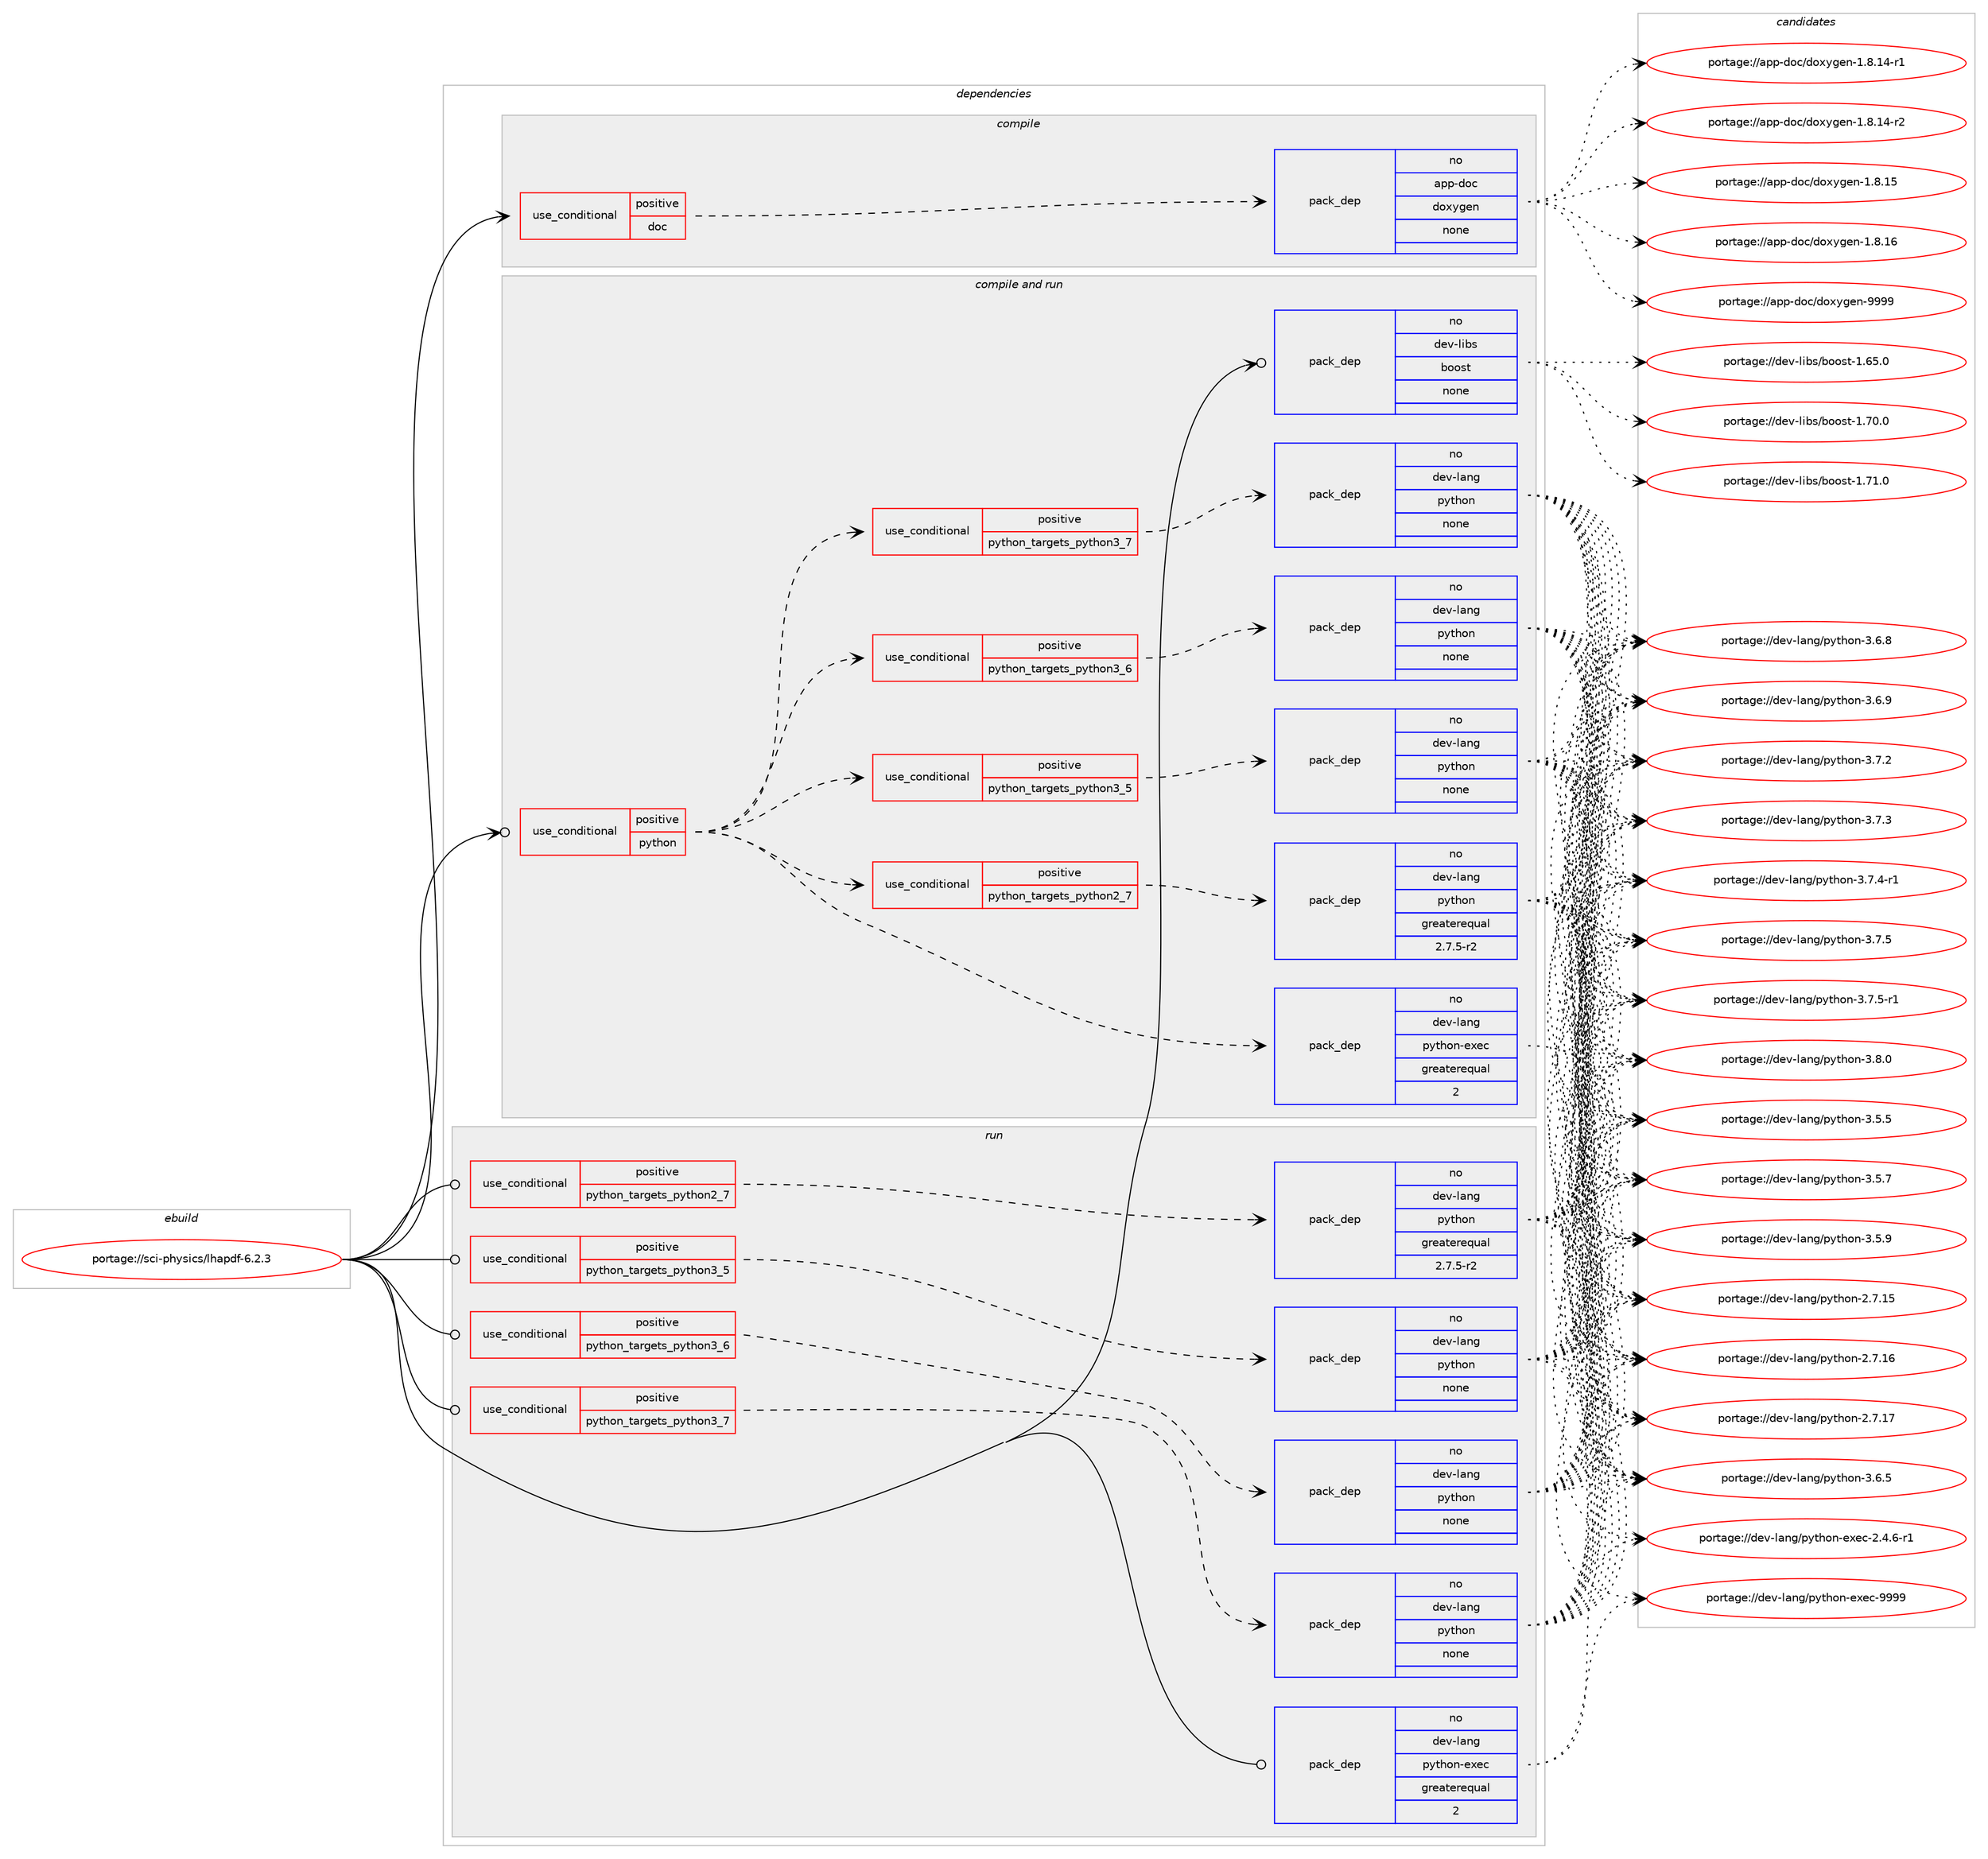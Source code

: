 digraph prolog {

# *************
# Graph options
# *************

newrank=true;
concentrate=true;
compound=true;
graph [rankdir=LR,fontname=Helvetica,fontsize=10,ranksep=1.5];#, ranksep=2.5, nodesep=0.2];
edge  [arrowhead=vee];
node  [fontname=Helvetica,fontsize=10];

# **********
# The ebuild
# **********

subgraph cluster_leftcol {
color=gray;
rank=same;
label=<<i>ebuild</i>>;
id [label="portage://sci-physics/lhapdf-6.2.3", color=red, width=4, href="../sci-physics/lhapdf-6.2.3.svg"];
}

# ****************
# The dependencies
# ****************

subgraph cluster_midcol {
color=gray;
label=<<i>dependencies</i>>;
subgraph cluster_compile {
fillcolor="#eeeeee";
style=filled;
label=<<i>compile</i>>;
subgraph cond98206 {
dependency396981 [label=<<TABLE BORDER="0" CELLBORDER="1" CELLSPACING="0" CELLPADDING="4"><TR><TD ROWSPAN="3" CELLPADDING="10">use_conditional</TD></TR><TR><TD>positive</TD></TR><TR><TD>doc</TD></TR></TABLE>>, shape=none, color=red];
subgraph pack292023 {
dependency396982 [label=<<TABLE BORDER="0" CELLBORDER="1" CELLSPACING="0" CELLPADDING="4" WIDTH="220"><TR><TD ROWSPAN="6" CELLPADDING="30">pack_dep</TD></TR><TR><TD WIDTH="110">no</TD></TR><TR><TD>app-doc</TD></TR><TR><TD>doxygen</TD></TR><TR><TD>none</TD></TR><TR><TD></TD></TR></TABLE>>, shape=none, color=blue];
}
dependency396981:e -> dependency396982:w [weight=20,style="dashed",arrowhead="vee"];
}
id:e -> dependency396981:w [weight=20,style="solid",arrowhead="vee"];
}
subgraph cluster_compileandrun {
fillcolor="#eeeeee";
style=filled;
label=<<i>compile and run</i>>;
subgraph cond98207 {
dependency396983 [label=<<TABLE BORDER="0" CELLBORDER="1" CELLSPACING="0" CELLPADDING="4"><TR><TD ROWSPAN="3" CELLPADDING="10">use_conditional</TD></TR><TR><TD>positive</TD></TR><TR><TD>python</TD></TR></TABLE>>, shape=none, color=red];
subgraph cond98208 {
dependency396984 [label=<<TABLE BORDER="0" CELLBORDER="1" CELLSPACING="0" CELLPADDING="4"><TR><TD ROWSPAN="3" CELLPADDING="10">use_conditional</TD></TR><TR><TD>positive</TD></TR><TR><TD>python_targets_python2_7</TD></TR></TABLE>>, shape=none, color=red];
subgraph pack292024 {
dependency396985 [label=<<TABLE BORDER="0" CELLBORDER="1" CELLSPACING="0" CELLPADDING="4" WIDTH="220"><TR><TD ROWSPAN="6" CELLPADDING="30">pack_dep</TD></TR><TR><TD WIDTH="110">no</TD></TR><TR><TD>dev-lang</TD></TR><TR><TD>python</TD></TR><TR><TD>greaterequal</TD></TR><TR><TD>2.7.5-r2</TD></TR></TABLE>>, shape=none, color=blue];
}
dependency396984:e -> dependency396985:w [weight=20,style="dashed",arrowhead="vee"];
}
dependency396983:e -> dependency396984:w [weight=20,style="dashed",arrowhead="vee"];
subgraph cond98209 {
dependency396986 [label=<<TABLE BORDER="0" CELLBORDER="1" CELLSPACING="0" CELLPADDING="4"><TR><TD ROWSPAN="3" CELLPADDING="10">use_conditional</TD></TR><TR><TD>positive</TD></TR><TR><TD>python_targets_python3_5</TD></TR></TABLE>>, shape=none, color=red];
subgraph pack292025 {
dependency396987 [label=<<TABLE BORDER="0" CELLBORDER="1" CELLSPACING="0" CELLPADDING="4" WIDTH="220"><TR><TD ROWSPAN="6" CELLPADDING="30">pack_dep</TD></TR><TR><TD WIDTH="110">no</TD></TR><TR><TD>dev-lang</TD></TR><TR><TD>python</TD></TR><TR><TD>none</TD></TR><TR><TD></TD></TR></TABLE>>, shape=none, color=blue];
}
dependency396986:e -> dependency396987:w [weight=20,style="dashed",arrowhead="vee"];
}
dependency396983:e -> dependency396986:w [weight=20,style="dashed",arrowhead="vee"];
subgraph cond98210 {
dependency396988 [label=<<TABLE BORDER="0" CELLBORDER="1" CELLSPACING="0" CELLPADDING="4"><TR><TD ROWSPAN="3" CELLPADDING="10">use_conditional</TD></TR><TR><TD>positive</TD></TR><TR><TD>python_targets_python3_6</TD></TR></TABLE>>, shape=none, color=red];
subgraph pack292026 {
dependency396989 [label=<<TABLE BORDER="0" CELLBORDER="1" CELLSPACING="0" CELLPADDING="4" WIDTH="220"><TR><TD ROWSPAN="6" CELLPADDING="30">pack_dep</TD></TR><TR><TD WIDTH="110">no</TD></TR><TR><TD>dev-lang</TD></TR><TR><TD>python</TD></TR><TR><TD>none</TD></TR><TR><TD></TD></TR></TABLE>>, shape=none, color=blue];
}
dependency396988:e -> dependency396989:w [weight=20,style="dashed",arrowhead="vee"];
}
dependency396983:e -> dependency396988:w [weight=20,style="dashed",arrowhead="vee"];
subgraph cond98211 {
dependency396990 [label=<<TABLE BORDER="0" CELLBORDER="1" CELLSPACING="0" CELLPADDING="4"><TR><TD ROWSPAN="3" CELLPADDING="10">use_conditional</TD></TR><TR><TD>positive</TD></TR><TR><TD>python_targets_python3_7</TD></TR></TABLE>>, shape=none, color=red];
subgraph pack292027 {
dependency396991 [label=<<TABLE BORDER="0" CELLBORDER="1" CELLSPACING="0" CELLPADDING="4" WIDTH="220"><TR><TD ROWSPAN="6" CELLPADDING="30">pack_dep</TD></TR><TR><TD WIDTH="110">no</TD></TR><TR><TD>dev-lang</TD></TR><TR><TD>python</TD></TR><TR><TD>none</TD></TR><TR><TD></TD></TR></TABLE>>, shape=none, color=blue];
}
dependency396990:e -> dependency396991:w [weight=20,style="dashed",arrowhead="vee"];
}
dependency396983:e -> dependency396990:w [weight=20,style="dashed",arrowhead="vee"];
subgraph pack292028 {
dependency396992 [label=<<TABLE BORDER="0" CELLBORDER="1" CELLSPACING="0" CELLPADDING="4" WIDTH="220"><TR><TD ROWSPAN="6" CELLPADDING="30">pack_dep</TD></TR><TR><TD WIDTH="110">no</TD></TR><TR><TD>dev-lang</TD></TR><TR><TD>python-exec</TD></TR><TR><TD>greaterequal</TD></TR><TR><TD>2</TD></TR></TABLE>>, shape=none, color=blue];
}
dependency396983:e -> dependency396992:w [weight=20,style="dashed",arrowhead="vee"];
}
id:e -> dependency396983:w [weight=20,style="solid",arrowhead="odotvee"];
subgraph pack292029 {
dependency396993 [label=<<TABLE BORDER="0" CELLBORDER="1" CELLSPACING="0" CELLPADDING="4" WIDTH="220"><TR><TD ROWSPAN="6" CELLPADDING="30">pack_dep</TD></TR><TR><TD WIDTH="110">no</TD></TR><TR><TD>dev-libs</TD></TR><TR><TD>boost</TD></TR><TR><TD>none</TD></TR><TR><TD></TD></TR></TABLE>>, shape=none, color=blue];
}
id:e -> dependency396993:w [weight=20,style="solid",arrowhead="odotvee"];
}
subgraph cluster_run {
fillcolor="#eeeeee";
style=filled;
label=<<i>run</i>>;
subgraph cond98212 {
dependency396994 [label=<<TABLE BORDER="0" CELLBORDER="1" CELLSPACING="0" CELLPADDING="4"><TR><TD ROWSPAN="3" CELLPADDING="10">use_conditional</TD></TR><TR><TD>positive</TD></TR><TR><TD>python_targets_python2_7</TD></TR></TABLE>>, shape=none, color=red];
subgraph pack292030 {
dependency396995 [label=<<TABLE BORDER="0" CELLBORDER="1" CELLSPACING="0" CELLPADDING="4" WIDTH="220"><TR><TD ROWSPAN="6" CELLPADDING="30">pack_dep</TD></TR><TR><TD WIDTH="110">no</TD></TR><TR><TD>dev-lang</TD></TR><TR><TD>python</TD></TR><TR><TD>greaterequal</TD></TR><TR><TD>2.7.5-r2</TD></TR></TABLE>>, shape=none, color=blue];
}
dependency396994:e -> dependency396995:w [weight=20,style="dashed",arrowhead="vee"];
}
id:e -> dependency396994:w [weight=20,style="solid",arrowhead="odot"];
subgraph cond98213 {
dependency396996 [label=<<TABLE BORDER="0" CELLBORDER="1" CELLSPACING="0" CELLPADDING="4"><TR><TD ROWSPAN="3" CELLPADDING="10">use_conditional</TD></TR><TR><TD>positive</TD></TR><TR><TD>python_targets_python3_5</TD></TR></TABLE>>, shape=none, color=red];
subgraph pack292031 {
dependency396997 [label=<<TABLE BORDER="0" CELLBORDER="1" CELLSPACING="0" CELLPADDING="4" WIDTH="220"><TR><TD ROWSPAN="6" CELLPADDING="30">pack_dep</TD></TR><TR><TD WIDTH="110">no</TD></TR><TR><TD>dev-lang</TD></TR><TR><TD>python</TD></TR><TR><TD>none</TD></TR><TR><TD></TD></TR></TABLE>>, shape=none, color=blue];
}
dependency396996:e -> dependency396997:w [weight=20,style="dashed",arrowhead="vee"];
}
id:e -> dependency396996:w [weight=20,style="solid",arrowhead="odot"];
subgraph cond98214 {
dependency396998 [label=<<TABLE BORDER="0" CELLBORDER="1" CELLSPACING="0" CELLPADDING="4"><TR><TD ROWSPAN="3" CELLPADDING="10">use_conditional</TD></TR><TR><TD>positive</TD></TR><TR><TD>python_targets_python3_6</TD></TR></TABLE>>, shape=none, color=red];
subgraph pack292032 {
dependency396999 [label=<<TABLE BORDER="0" CELLBORDER="1" CELLSPACING="0" CELLPADDING="4" WIDTH="220"><TR><TD ROWSPAN="6" CELLPADDING="30">pack_dep</TD></TR><TR><TD WIDTH="110">no</TD></TR><TR><TD>dev-lang</TD></TR><TR><TD>python</TD></TR><TR><TD>none</TD></TR><TR><TD></TD></TR></TABLE>>, shape=none, color=blue];
}
dependency396998:e -> dependency396999:w [weight=20,style="dashed",arrowhead="vee"];
}
id:e -> dependency396998:w [weight=20,style="solid",arrowhead="odot"];
subgraph cond98215 {
dependency397000 [label=<<TABLE BORDER="0" CELLBORDER="1" CELLSPACING="0" CELLPADDING="4"><TR><TD ROWSPAN="3" CELLPADDING="10">use_conditional</TD></TR><TR><TD>positive</TD></TR><TR><TD>python_targets_python3_7</TD></TR></TABLE>>, shape=none, color=red];
subgraph pack292033 {
dependency397001 [label=<<TABLE BORDER="0" CELLBORDER="1" CELLSPACING="0" CELLPADDING="4" WIDTH="220"><TR><TD ROWSPAN="6" CELLPADDING="30">pack_dep</TD></TR><TR><TD WIDTH="110">no</TD></TR><TR><TD>dev-lang</TD></TR><TR><TD>python</TD></TR><TR><TD>none</TD></TR><TR><TD></TD></TR></TABLE>>, shape=none, color=blue];
}
dependency397000:e -> dependency397001:w [weight=20,style="dashed",arrowhead="vee"];
}
id:e -> dependency397000:w [weight=20,style="solid",arrowhead="odot"];
subgraph pack292034 {
dependency397002 [label=<<TABLE BORDER="0" CELLBORDER="1" CELLSPACING="0" CELLPADDING="4" WIDTH="220"><TR><TD ROWSPAN="6" CELLPADDING="30">pack_dep</TD></TR><TR><TD WIDTH="110">no</TD></TR><TR><TD>dev-lang</TD></TR><TR><TD>python-exec</TD></TR><TR><TD>greaterequal</TD></TR><TR><TD>2</TD></TR></TABLE>>, shape=none, color=blue];
}
id:e -> dependency397002:w [weight=20,style="solid",arrowhead="odot"];
}
}

# **************
# The candidates
# **************

subgraph cluster_choices {
rank=same;
color=gray;
label=<<i>candidates</i>>;

subgraph choice292023 {
color=black;
nodesep=1;
choiceportage97112112451001119947100111120121103101110454946564649524511449 [label="portage://app-doc/doxygen-1.8.14-r1", color=red, width=4,href="../app-doc/doxygen-1.8.14-r1.svg"];
choiceportage97112112451001119947100111120121103101110454946564649524511450 [label="portage://app-doc/doxygen-1.8.14-r2", color=red, width=4,href="../app-doc/doxygen-1.8.14-r2.svg"];
choiceportage9711211245100111994710011112012110310111045494656464953 [label="portage://app-doc/doxygen-1.8.15", color=red, width=4,href="../app-doc/doxygen-1.8.15.svg"];
choiceportage9711211245100111994710011112012110310111045494656464954 [label="portage://app-doc/doxygen-1.8.16", color=red, width=4,href="../app-doc/doxygen-1.8.16.svg"];
choiceportage971121124510011199471001111201211031011104557575757 [label="portage://app-doc/doxygen-9999", color=red, width=4,href="../app-doc/doxygen-9999.svg"];
dependency396982:e -> choiceportage97112112451001119947100111120121103101110454946564649524511449:w [style=dotted,weight="100"];
dependency396982:e -> choiceportage97112112451001119947100111120121103101110454946564649524511450:w [style=dotted,weight="100"];
dependency396982:e -> choiceportage9711211245100111994710011112012110310111045494656464953:w [style=dotted,weight="100"];
dependency396982:e -> choiceportage9711211245100111994710011112012110310111045494656464954:w [style=dotted,weight="100"];
dependency396982:e -> choiceportage971121124510011199471001111201211031011104557575757:w [style=dotted,weight="100"];
}
subgraph choice292024 {
color=black;
nodesep=1;
choiceportage10010111845108971101034711212111610411111045504655464953 [label="portage://dev-lang/python-2.7.15", color=red, width=4,href="../dev-lang/python-2.7.15.svg"];
choiceportage10010111845108971101034711212111610411111045504655464954 [label="portage://dev-lang/python-2.7.16", color=red, width=4,href="../dev-lang/python-2.7.16.svg"];
choiceportage10010111845108971101034711212111610411111045504655464955 [label="portage://dev-lang/python-2.7.17", color=red, width=4,href="../dev-lang/python-2.7.17.svg"];
choiceportage100101118451089711010347112121116104111110455146534653 [label="portage://dev-lang/python-3.5.5", color=red, width=4,href="../dev-lang/python-3.5.5.svg"];
choiceportage100101118451089711010347112121116104111110455146534655 [label="portage://dev-lang/python-3.5.7", color=red, width=4,href="../dev-lang/python-3.5.7.svg"];
choiceportage100101118451089711010347112121116104111110455146534657 [label="portage://dev-lang/python-3.5.9", color=red, width=4,href="../dev-lang/python-3.5.9.svg"];
choiceportage100101118451089711010347112121116104111110455146544653 [label="portage://dev-lang/python-3.6.5", color=red, width=4,href="../dev-lang/python-3.6.5.svg"];
choiceportage100101118451089711010347112121116104111110455146544656 [label="portage://dev-lang/python-3.6.8", color=red, width=4,href="../dev-lang/python-3.6.8.svg"];
choiceportage100101118451089711010347112121116104111110455146544657 [label="portage://dev-lang/python-3.6.9", color=red, width=4,href="../dev-lang/python-3.6.9.svg"];
choiceportage100101118451089711010347112121116104111110455146554650 [label="portage://dev-lang/python-3.7.2", color=red, width=4,href="../dev-lang/python-3.7.2.svg"];
choiceportage100101118451089711010347112121116104111110455146554651 [label="portage://dev-lang/python-3.7.3", color=red, width=4,href="../dev-lang/python-3.7.3.svg"];
choiceportage1001011184510897110103471121211161041111104551465546524511449 [label="portage://dev-lang/python-3.7.4-r1", color=red, width=4,href="../dev-lang/python-3.7.4-r1.svg"];
choiceportage100101118451089711010347112121116104111110455146554653 [label="portage://dev-lang/python-3.7.5", color=red, width=4,href="../dev-lang/python-3.7.5.svg"];
choiceportage1001011184510897110103471121211161041111104551465546534511449 [label="portage://dev-lang/python-3.7.5-r1", color=red, width=4,href="../dev-lang/python-3.7.5-r1.svg"];
choiceportage100101118451089711010347112121116104111110455146564648 [label="portage://dev-lang/python-3.8.0", color=red, width=4,href="../dev-lang/python-3.8.0.svg"];
dependency396985:e -> choiceportage10010111845108971101034711212111610411111045504655464953:w [style=dotted,weight="100"];
dependency396985:e -> choiceportage10010111845108971101034711212111610411111045504655464954:w [style=dotted,weight="100"];
dependency396985:e -> choiceportage10010111845108971101034711212111610411111045504655464955:w [style=dotted,weight="100"];
dependency396985:e -> choiceportage100101118451089711010347112121116104111110455146534653:w [style=dotted,weight="100"];
dependency396985:e -> choiceportage100101118451089711010347112121116104111110455146534655:w [style=dotted,weight="100"];
dependency396985:e -> choiceportage100101118451089711010347112121116104111110455146534657:w [style=dotted,weight="100"];
dependency396985:e -> choiceportage100101118451089711010347112121116104111110455146544653:w [style=dotted,weight="100"];
dependency396985:e -> choiceportage100101118451089711010347112121116104111110455146544656:w [style=dotted,weight="100"];
dependency396985:e -> choiceportage100101118451089711010347112121116104111110455146544657:w [style=dotted,weight="100"];
dependency396985:e -> choiceportage100101118451089711010347112121116104111110455146554650:w [style=dotted,weight="100"];
dependency396985:e -> choiceportage100101118451089711010347112121116104111110455146554651:w [style=dotted,weight="100"];
dependency396985:e -> choiceportage1001011184510897110103471121211161041111104551465546524511449:w [style=dotted,weight="100"];
dependency396985:e -> choiceportage100101118451089711010347112121116104111110455146554653:w [style=dotted,weight="100"];
dependency396985:e -> choiceportage1001011184510897110103471121211161041111104551465546534511449:w [style=dotted,weight="100"];
dependency396985:e -> choiceportage100101118451089711010347112121116104111110455146564648:w [style=dotted,weight="100"];
}
subgraph choice292025 {
color=black;
nodesep=1;
choiceportage10010111845108971101034711212111610411111045504655464953 [label="portage://dev-lang/python-2.7.15", color=red, width=4,href="../dev-lang/python-2.7.15.svg"];
choiceportage10010111845108971101034711212111610411111045504655464954 [label="portage://dev-lang/python-2.7.16", color=red, width=4,href="../dev-lang/python-2.7.16.svg"];
choiceportage10010111845108971101034711212111610411111045504655464955 [label="portage://dev-lang/python-2.7.17", color=red, width=4,href="../dev-lang/python-2.7.17.svg"];
choiceportage100101118451089711010347112121116104111110455146534653 [label="portage://dev-lang/python-3.5.5", color=red, width=4,href="../dev-lang/python-3.5.5.svg"];
choiceportage100101118451089711010347112121116104111110455146534655 [label="portage://dev-lang/python-3.5.7", color=red, width=4,href="../dev-lang/python-3.5.7.svg"];
choiceportage100101118451089711010347112121116104111110455146534657 [label="portage://dev-lang/python-3.5.9", color=red, width=4,href="../dev-lang/python-3.5.9.svg"];
choiceportage100101118451089711010347112121116104111110455146544653 [label="portage://dev-lang/python-3.6.5", color=red, width=4,href="../dev-lang/python-3.6.5.svg"];
choiceportage100101118451089711010347112121116104111110455146544656 [label="portage://dev-lang/python-3.6.8", color=red, width=4,href="../dev-lang/python-3.6.8.svg"];
choiceportage100101118451089711010347112121116104111110455146544657 [label="portage://dev-lang/python-3.6.9", color=red, width=4,href="../dev-lang/python-3.6.9.svg"];
choiceportage100101118451089711010347112121116104111110455146554650 [label="portage://dev-lang/python-3.7.2", color=red, width=4,href="../dev-lang/python-3.7.2.svg"];
choiceportage100101118451089711010347112121116104111110455146554651 [label="portage://dev-lang/python-3.7.3", color=red, width=4,href="../dev-lang/python-3.7.3.svg"];
choiceportage1001011184510897110103471121211161041111104551465546524511449 [label="portage://dev-lang/python-3.7.4-r1", color=red, width=4,href="../dev-lang/python-3.7.4-r1.svg"];
choiceportage100101118451089711010347112121116104111110455146554653 [label="portage://dev-lang/python-3.7.5", color=red, width=4,href="../dev-lang/python-3.7.5.svg"];
choiceportage1001011184510897110103471121211161041111104551465546534511449 [label="portage://dev-lang/python-3.7.5-r1", color=red, width=4,href="../dev-lang/python-3.7.5-r1.svg"];
choiceportage100101118451089711010347112121116104111110455146564648 [label="portage://dev-lang/python-3.8.0", color=red, width=4,href="../dev-lang/python-3.8.0.svg"];
dependency396987:e -> choiceportage10010111845108971101034711212111610411111045504655464953:w [style=dotted,weight="100"];
dependency396987:e -> choiceportage10010111845108971101034711212111610411111045504655464954:w [style=dotted,weight="100"];
dependency396987:e -> choiceportage10010111845108971101034711212111610411111045504655464955:w [style=dotted,weight="100"];
dependency396987:e -> choiceportage100101118451089711010347112121116104111110455146534653:w [style=dotted,weight="100"];
dependency396987:e -> choiceportage100101118451089711010347112121116104111110455146534655:w [style=dotted,weight="100"];
dependency396987:e -> choiceportage100101118451089711010347112121116104111110455146534657:w [style=dotted,weight="100"];
dependency396987:e -> choiceportage100101118451089711010347112121116104111110455146544653:w [style=dotted,weight="100"];
dependency396987:e -> choiceportage100101118451089711010347112121116104111110455146544656:w [style=dotted,weight="100"];
dependency396987:e -> choiceportage100101118451089711010347112121116104111110455146544657:w [style=dotted,weight="100"];
dependency396987:e -> choiceportage100101118451089711010347112121116104111110455146554650:w [style=dotted,weight="100"];
dependency396987:e -> choiceportage100101118451089711010347112121116104111110455146554651:w [style=dotted,weight="100"];
dependency396987:e -> choiceportage1001011184510897110103471121211161041111104551465546524511449:w [style=dotted,weight="100"];
dependency396987:e -> choiceportage100101118451089711010347112121116104111110455146554653:w [style=dotted,weight="100"];
dependency396987:e -> choiceportage1001011184510897110103471121211161041111104551465546534511449:w [style=dotted,weight="100"];
dependency396987:e -> choiceportage100101118451089711010347112121116104111110455146564648:w [style=dotted,weight="100"];
}
subgraph choice292026 {
color=black;
nodesep=1;
choiceportage10010111845108971101034711212111610411111045504655464953 [label="portage://dev-lang/python-2.7.15", color=red, width=4,href="../dev-lang/python-2.7.15.svg"];
choiceportage10010111845108971101034711212111610411111045504655464954 [label="portage://dev-lang/python-2.7.16", color=red, width=4,href="../dev-lang/python-2.7.16.svg"];
choiceportage10010111845108971101034711212111610411111045504655464955 [label="portage://dev-lang/python-2.7.17", color=red, width=4,href="../dev-lang/python-2.7.17.svg"];
choiceportage100101118451089711010347112121116104111110455146534653 [label="portage://dev-lang/python-3.5.5", color=red, width=4,href="../dev-lang/python-3.5.5.svg"];
choiceportage100101118451089711010347112121116104111110455146534655 [label="portage://dev-lang/python-3.5.7", color=red, width=4,href="../dev-lang/python-3.5.7.svg"];
choiceportage100101118451089711010347112121116104111110455146534657 [label="portage://dev-lang/python-3.5.9", color=red, width=4,href="../dev-lang/python-3.5.9.svg"];
choiceportage100101118451089711010347112121116104111110455146544653 [label="portage://dev-lang/python-3.6.5", color=red, width=4,href="../dev-lang/python-3.6.5.svg"];
choiceportage100101118451089711010347112121116104111110455146544656 [label="portage://dev-lang/python-3.6.8", color=red, width=4,href="../dev-lang/python-3.6.8.svg"];
choiceportage100101118451089711010347112121116104111110455146544657 [label="portage://dev-lang/python-3.6.9", color=red, width=4,href="../dev-lang/python-3.6.9.svg"];
choiceportage100101118451089711010347112121116104111110455146554650 [label="portage://dev-lang/python-3.7.2", color=red, width=4,href="../dev-lang/python-3.7.2.svg"];
choiceportage100101118451089711010347112121116104111110455146554651 [label="portage://dev-lang/python-3.7.3", color=red, width=4,href="../dev-lang/python-3.7.3.svg"];
choiceportage1001011184510897110103471121211161041111104551465546524511449 [label="portage://dev-lang/python-3.7.4-r1", color=red, width=4,href="../dev-lang/python-3.7.4-r1.svg"];
choiceportage100101118451089711010347112121116104111110455146554653 [label="portage://dev-lang/python-3.7.5", color=red, width=4,href="../dev-lang/python-3.7.5.svg"];
choiceportage1001011184510897110103471121211161041111104551465546534511449 [label="portage://dev-lang/python-3.7.5-r1", color=red, width=4,href="../dev-lang/python-3.7.5-r1.svg"];
choiceportage100101118451089711010347112121116104111110455146564648 [label="portage://dev-lang/python-3.8.0", color=red, width=4,href="../dev-lang/python-3.8.0.svg"];
dependency396989:e -> choiceportage10010111845108971101034711212111610411111045504655464953:w [style=dotted,weight="100"];
dependency396989:e -> choiceportage10010111845108971101034711212111610411111045504655464954:w [style=dotted,weight="100"];
dependency396989:e -> choiceportage10010111845108971101034711212111610411111045504655464955:w [style=dotted,weight="100"];
dependency396989:e -> choiceportage100101118451089711010347112121116104111110455146534653:w [style=dotted,weight="100"];
dependency396989:e -> choiceportage100101118451089711010347112121116104111110455146534655:w [style=dotted,weight="100"];
dependency396989:e -> choiceportage100101118451089711010347112121116104111110455146534657:w [style=dotted,weight="100"];
dependency396989:e -> choiceportage100101118451089711010347112121116104111110455146544653:w [style=dotted,weight="100"];
dependency396989:e -> choiceportage100101118451089711010347112121116104111110455146544656:w [style=dotted,weight="100"];
dependency396989:e -> choiceportage100101118451089711010347112121116104111110455146544657:w [style=dotted,weight="100"];
dependency396989:e -> choiceportage100101118451089711010347112121116104111110455146554650:w [style=dotted,weight="100"];
dependency396989:e -> choiceportage100101118451089711010347112121116104111110455146554651:w [style=dotted,weight="100"];
dependency396989:e -> choiceportage1001011184510897110103471121211161041111104551465546524511449:w [style=dotted,weight="100"];
dependency396989:e -> choiceportage100101118451089711010347112121116104111110455146554653:w [style=dotted,weight="100"];
dependency396989:e -> choiceportage1001011184510897110103471121211161041111104551465546534511449:w [style=dotted,weight="100"];
dependency396989:e -> choiceportage100101118451089711010347112121116104111110455146564648:w [style=dotted,weight="100"];
}
subgraph choice292027 {
color=black;
nodesep=1;
choiceportage10010111845108971101034711212111610411111045504655464953 [label="portage://dev-lang/python-2.7.15", color=red, width=4,href="../dev-lang/python-2.7.15.svg"];
choiceportage10010111845108971101034711212111610411111045504655464954 [label="portage://dev-lang/python-2.7.16", color=red, width=4,href="../dev-lang/python-2.7.16.svg"];
choiceportage10010111845108971101034711212111610411111045504655464955 [label="portage://dev-lang/python-2.7.17", color=red, width=4,href="../dev-lang/python-2.7.17.svg"];
choiceportage100101118451089711010347112121116104111110455146534653 [label="portage://dev-lang/python-3.5.5", color=red, width=4,href="../dev-lang/python-3.5.5.svg"];
choiceportage100101118451089711010347112121116104111110455146534655 [label="portage://dev-lang/python-3.5.7", color=red, width=4,href="../dev-lang/python-3.5.7.svg"];
choiceportage100101118451089711010347112121116104111110455146534657 [label="portage://dev-lang/python-3.5.9", color=red, width=4,href="../dev-lang/python-3.5.9.svg"];
choiceportage100101118451089711010347112121116104111110455146544653 [label="portage://dev-lang/python-3.6.5", color=red, width=4,href="../dev-lang/python-3.6.5.svg"];
choiceportage100101118451089711010347112121116104111110455146544656 [label="portage://dev-lang/python-3.6.8", color=red, width=4,href="../dev-lang/python-3.6.8.svg"];
choiceportage100101118451089711010347112121116104111110455146544657 [label="portage://dev-lang/python-3.6.9", color=red, width=4,href="../dev-lang/python-3.6.9.svg"];
choiceportage100101118451089711010347112121116104111110455146554650 [label="portage://dev-lang/python-3.7.2", color=red, width=4,href="../dev-lang/python-3.7.2.svg"];
choiceportage100101118451089711010347112121116104111110455146554651 [label="portage://dev-lang/python-3.7.3", color=red, width=4,href="../dev-lang/python-3.7.3.svg"];
choiceportage1001011184510897110103471121211161041111104551465546524511449 [label="portage://dev-lang/python-3.7.4-r1", color=red, width=4,href="../dev-lang/python-3.7.4-r1.svg"];
choiceportage100101118451089711010347112121116104111110455146554653 [label="portage://dev-lang/python-3.7.5", color=red, width=4,href="../dev-lang/python-3.7.5.svg"];
choiceportage1001011184510897110103471121211161041111104551465546534511449 [label="portage://dev-lang/python-3.7.5-r1", color=red, width=4,href="../dev-lang/python-3.7.5-r1.svg"];
choiceportage100101118451089711010347112121116104111110455146564648 [label="portage://dev-lang/python-3.8.0", color=red, width=4,href="../dev-lang/python-3.8.0.svg"];
dependency396991:e -> choiceportage10010111845108971101034711212111610411111045504655464953:w [style=dotted,weight="100"];
dependency396991:e -> choiceportage10010111845108971101034711212111610411111045504655464954:w [style=dotted,weight="100"];
dependency396991:e -> choiceportage10010111845108971101034711212111610411111045504655464955:w [style=dotted,weight="100"];
dependency396991:e -> choiceportage100101118451089711010347112121116104111110455146534653:w [style=dotted,weight="100"];
dependency396991:e -> choiceportage100101118451089711010347112121116104111110455146534655:w [style=dotted,weight="100"];
dependency396991:e -> choiceportage100101118451089711010347112121116104111110455146534657:w [style=dotted,weight="100"];
dependency396991:e -> choiceportage100101118451089711010347112121116104111110455146544653:w [style=dotted,weight="100"];
dependency396991:e -> choiceportage100101118451089711010347112121116104111110455146544656:w [style=dotted,weight="100"];
dependency396991:e -> choiceportage100101118451089711010347112121116104111110455146544657:w [style=dotted,weight="100"];
dependency396991:e -> choiceportage100101118451089711010347112121116104111110455146554650:w [style=dotted,weight="100"];
dependency396991:e -> choiceportage100101118451089711010347112121116104111110455146554651:w [style=dotted,weight="100"];
dependency396991:e -> choiceportage1001011184510897110103471121211161041111104551465546524511449:w [style=dotted,weight="100"];
dependency396991:e -> choiceportage100101118451089711010347112121116104111110455146554653:w [style=dotted,weight="100"];
dependency396991:e -> choiceportage1001011184510897110103471121211161041111104551465546534511449:w [style=dotted,weight="100"];
dependency396991:e -> choiceportage100101118451089711010347112121116104111110455146564648:w [style=dotted,weight="100"];
}
subgraph choice292028 {
color=black;
nodesep=1;
choiceportage10010111845108971101034711212111610411111045101120101994550465246544511449 [label="portage://dev-lang/python-exec-2.4.6-r1", color=red, width=4,href="../dev-lang/python-exec-2.4.6-r1.svg"];
choiceportage10010111845108971101034711212111610411111045101120101994557575757 [label="portage://dev-lang/python-exec-9999", color=red, width=4,href="../dev-lang/python-exec-9999.svg"];
dependency396992:e -> choiceportage10010111845108971101034711212111610411111045101120101994550465246544511449:w [style=dotted,weight="100"];
dependency396992:e -> choiceportage10010111845108971101034711212111610411111045101120101994557575757:w [style=dotted,weight="100"];
}
subgraph choice292029 {
color=black;
nodesep=1;
choiceportage1001011184510810598115479811111111511645494654534648 [label="portage://dev-libs/boost-1.65.0", color=red, width=4,href="../dev-libs/boost-1.65.0.svg"];
choiceportage1001011184510810598115479811111111511645494655484648 [label="portage://dev-libs/boost-1.70.0", color=red, width=4,href="../dev-libs/boost-1.70.0.svg"];
choiceportage1001011184510810598115479811111111511645494655494648 [label="portage://dev-libs/boost-1.71.0", color=red, width=4,href="../dev-libs/boost-1.71.0.svg"];
dependency396993:e -> choiceportage1001011184510810598115479811111111511645494654534648:w [style=dotted,weight="100"];
dependency396993:e -> choiceportage1001011184510810598115479811111111511645494655484648:w [style=dotted,weight="100"];
dependency396993:e -> choiceportage1001011184510810598115479811111111511645494655494648:w [style=dotted,weight="100"];
}
subgraph choice292030 {
color=black;
nodesep=1;
choiceportage10010111845108971101034711212111610411111045504655464953 [label="portage://dev-lang/python-2.7.15", color=red, width=4,href="../dev-lang/python-2.7.15.svg"];
choiceportage10010111845108971101034711212111610411111045504655464954 [label="portage://dev-lang/python-2.7.16", color=red, width=4,href="../dev-lang/python-2.7.16.svg"];
choiceportage10010111845108971101034711212111610411111045504655464955 [label="portage://dev-lang/python-2.7.17", color=red, width=4,href="../dev-lang/python-2.7.17.svg"];
choiceportage100101118451089711010347112121116104111110455146534653 [label="portage://dev-lang/python-3.5.5", color=red, width=4,href="../dev-lang/python-3.5.5.svg"];
choiceportage100101118451089711010347112121116104111110455146534655 [label="portage://dev-lang/python-3.5.7", color=red, width=4,href="../dev-lang/python-3.5.7.svg"];
choiceportage100101118451089711010347112121116104111110455146534657 [label="portage://dev-lang/python-3.5.9", color=red, width=4,href="../dev-lang/python-3.5.9.svg"];
choiceportage100101118451089711010347112121116104111110455146544653 [label="portage://dev-lang/python-3.6.5", color=red, width=4,href="../dev-lang/python-3.6.5.svg"];
choiceportage100101118451089711010347112121116104111110455146544656 [label="portage://dev-lang/python-3.6.8", color=red, width=4,href="../dev-lang/python-3.6.8.svg"];
choiceportage100101118451089711010347112121116104111110455146544657 [label="portage://dev-lang/python-3.6.9", color=red, width=4,href="../dev-lang/python-3.6.9.svg"];
choiceportage100101118451089711010347112121116104111110455146554650 [label="portage://dev-lang/python-3.7.2", color=red, width=4,href="../dev-lang/python-3.7.2.svg"];
choiceportage100101118451089711010347112121116104111110455146554651 [label="portage://dev-lang/python-3.7.3", color=red, width=4,href="../dev-lang/python-3.7.3.svg"];
choiceportage1001011184510897110103471121211161041111104551465546524511449 [label="portage://dev-lang/python-3.7.4-r1", color=red, width=4,href="../dev-lang/python-3.7.4-r1.svg"];
choiceportage100101118451089711010347112121116104111110455146554653 [label="portage://dev-lang/python-3.7.5", color=red, width=4,href="../dev-lang/python-3.7.5.svg"];
choiceportage1001011184510897110103471121211161041111104551465546534511449 [label="portage://dev-lang/python-3.7.5-r1", color=red, width=4,href="../dev-lang/python-3.7.5-r1.svg"];
choiceportage100101118451089711010347112121116104111110455146564648 [label="portage://dev-lang/python-3.8.0", color=red, width=4,href="../dev-lang/python-3.8.0.svg"];
dependency396995:e -> choiceportage10010111845108971101034711212111610411111045504655464953:w [style=dotted,weight="100"];
dependency396995:e -> choiceportage10010111845108971101034711212111610411111045504655464954:w [style=dotted,weight="100"];
dependency396995:e -> choiceportage10010111845108971101034711212111610411111045504655464955:w [style=dotted,weight="100"];
dependency396995:e -> choiceportage100101118451089711010347112121116104111110455146534653:w [style=dotted,weight="100"];
dependency396995:e -> choiceportage100101118451089711010347112121116104111110455146534655:w [style=dotted,weight="100"];
dependency396995:e -> choiceportage100101118451089711010347112121116104111110455146534657:w [style=dotted,weight="100"];
dependency396995:e -> choiceportage100101118451089711010347112121116104111110455146544653:w [style=dotted,weight="100"];
dependency396995:e -> choiceportage100101118451089711010347112121116104111110455146544656:w [style=dotted,weight="100"];
dependency396995:e -> choiceportage100101118451089711010347112121116104111110455146544657:w [style=dotted,weight="100"];
dependency396995:e -> choiceportage100101118451089711010347112121116104111110455146554650:w [style=dotted,weight="100"];
dependency396995:e -> choiceportage100101118451089711010347112121116104111110455146554651:w [style=dotted,weight="100"];
dependency396995:e -> choiceportage1001011184510897110103471121211161041111104551465546524511449:w [style=dotted,weight="100"];
dependency396995:e -> choiceportage100101118451089711010347112121116104111110455146554653:w [style=dotted,weight="100"];
dependency396995:e -> choiceportage1001011184510897110103471121211161041111104551465546534511449:w [style=dotted,weight="100"];
dependency396995:e -> choiceportage100101118451089711010347112121116104111110455146564648:w [style=dotted,weight="100"];
}
subgraph choice292031 {
color=black;
nodesep=1;
choiceportage10010111845108971101034711212111610411111045504655464953 [label="portage://dev-lang/python-2.7.15", color=red, width=4,href="../dev-lang/python-2.7.15.svg"];
choiceportage10010111845108971101034711212111610411111045504655464954 [label="portage://dev-lang/python-2.7.16", color=red, width=4,href="../dev-lang/python-2.7.16.svg"];
choiceportage10010111845108971101034711212111610411111045504655464955 [label="portage://dev-lang/python-2.7.17", color=red, width=4,href="../dev-lang/python-2.7.17.svg"];
choiceportage100101118451089711010347112121116104111110455146534653 [label="portage://dev-lang/python-3.5.5", color=red, width=4,href="../dev-lang/python-3.5.5.svg"];
choiceportage100101118451089711010347112121116104111110455146534655 [label="portage://dev-lang/python-3.5.7", color=red, width=4,href="../dev-lang/python-3.5.7.svg"];
choiceportage100101118451089711010347112121116104111110455146534657 [label="portage://dev-lang/python-3.5.9", color=red, width=4,href="../dev-lang/python-3.5.9.svg"];
choiceportage100101118451089711010347112121116104111110455146544653 [label="portage://dev-lang/python-3.6.5", color=red, width=4,href="../dev-lang/python-3.6.5.svg"];
choiceportage100101118451089711010347112121116104111110455146544656 [label="portage://dev-lang/python-3.6.8", color=red, width=4,href="../dev-lang/python-3.6.8.svg"];
choiceportage100101118451089711010347112121116104111110455146544657 [label="portage://dev-lang/python-3.6.9", color=red, width=4,href="../dev-lang/python-3.6.9.svg"];
choiceportage100101118451089711010347112121116104111110455146554650 [label="portage://dev-lang/python-3.7.2", color=red, width=4,href="../dev-lang/python-3.7.2.svg"];
choiceportage100101118451089711010347112121116104111110455146554651 [label="portage://dev-lang/python-3.7.3", color=red, width=4,href="../dev-lang/python-3.7.3.svg"];
choiceportage1001011184510897110103471121211161041111104551465546524511449 [label="portage://dev-lang/python-3.7.4-r1", color=red, width=4,href="../dev-lang/python-3.7.4-r1.svg"];
choiceportage100101118451089711010347112121116104111110455146554653 [label="portage://dev-lang/python-3.7.5", color=red, width=4,href="../dev-lang/python-3.7.5.svg"];
choiceportage1001011184510897110103471121211161041111104551465546534511449 [label="portage://dev-lang/python-3.7.5-r1", color=red, width=4,href="../dev-lang/python-3.7.5-r1.svg"];
choiceportage100101118451089711010347112121116104111110455146564648 [label="portage://dev-lang/python-3.8.0", color=red, width=4,href="../dev-lang/python-3.8.0.svg"];
dependency396997:e -> choiceportage10010111845108971101034711212111610411111045504655464953:w [style=dotted,weight="100"];
dependency396997:e -> choiceportage10010111845108971101034711212111610411111045504655464954:w [style=dotted,weight="100"];
dependency396997:e -> choiceportage10010111845108971101034711212111610411111045504655464955:w [style=dotted,weight="100"];
dependency396997:e -> choiceportage100101118451089711010347112121116104111110455146534653:w [style=dotted,weight="100"];
dependency396997:e -> choiceportage100101118451089711010347112121116104111110455146534655:w [style=dotted,weight="100"];
dependency396997:e -> choiceportage100101118451089711010347112121116104111110455146534657:w [style=dotted,weight="100"];
dependency396997:e -> choiceportage100101118451089711010347112121116104111110455146544653:w [style=dotted,weight="100"];
dependency396997:e -> choiceportage100101118451089711010347112121116104111110455146544656:w [style=dotted,weight="100"];
dependency396997:e -> choiceportage100101118451089711010347112121116104111110455146544657:w [style=dotted,weight="100"];
dependency396997:e -> choiceportage100101118451089711010347112121116104111110455146554650:w [style=dotted,weight="100"];
dependency396997:e -> choiceportage100101118451089711010347112121116104111110455146554651:w [style=dotted,weight="100"];
dependency396997:e -> choiceportage1001011184510897110103471121211161041111104551465546524511449:w [style=dotted,weight="100"];
dependency396997:e -> choiceportage100101118451089711010347112121116104111110455146554653:w [style=dotted,weight="100"];
dependency396997:e -> choiceportage1001011184510897110103471121211161041111104551465546534511449:w [style=dotted,weight="100"];
dependency396997:e -> choiceportage100101118451089711010347112121116104111110455146564648:w [style=dotted,weight="100"];
}
subgraph choice292032 {
color=black;
nodesep=1;
choiceportage10010111845108971101034711212111610411111045504655464953 [label="portage://dev-lang/python-2.7.15", color=red, width=4,href="../dev-lang/python-2.7.15.svg"];
choiceportage10010111845108971101034711212111610411111045504655464954 [label="portage://dev-lang/python-2.7.16", color=red, width=4,href="../dev-lang/python-2.7.16.svg"];
choiceportage10010111845108971101034711212111610411111045504655464955 [label="portage://dev-lang/python-2.7.17", color=red, width=4,href="../dev-lang/python-2.7.17.svg"];
choiceportage100101118451089711010347112121116104111110455146534653 [label="portage://dev-lang/python-3.5.5", color=red, width=4,href="../dev-lang/python-3.5.5.svg"];
choiceportage100101118451089711010347112121116104111110455146534655 [label="portage://dev-lang/python-3.5.7", color=red, width=4,href="../dev-lang/python-3.5.7.svg"];
choiceportage100101118451089711010347112121116104111110455146534657 [label="portage://dev-lang/python-3.5.9", color=red, width=4,href="../dev-lang/python-3.5.9.svg"];
choiceportage100101118451089711010347112121116104111110455146544653 [label="portage://dev-lang/python-3.6.5", color=red, width=4,href="../dev-lang/python-3.6.5.svg"];
choiceportage100101118451089711010347112121116104111110455146544656 [label="portage://dev-lang/python-3.6.8", color=red, width=4,href="../dev-lang/python-3.6.8.svg"];
choiceportage100101118451089711010347112121116104111110455146544657 [label="portage://dev-lang/python-3.6.9", color=red, width=4,href="../dev-lang/python-3.6.9.svg"];
choiceportage100101118451089711010347112121116104111110455146554650 [label="portage://dev-lang/python-3.7.2", color=red, width=4,href="../dev-lang/python-3.7.2.svg"];
choiceportage100101118451089711010347112121116104111110455146554651 [label="portage://dev-lang/python-3.7.3", color=red, width=4,href="../dev-lang/python-3.7.3.svg"];
choiceportage1001011184510897110103471121211161041111104551465546524511449 [label="portage://dev-lang/python-3.7.4-r1", color=red, width=4,href="../dev-lang/python-3.7.4-r1.svg"];
choiceportage100101118451089711010347112121116104111110455146554653 [label="portage://dev-lang/python-3.7.5", color=red, width=4,href="../dev-lang/python-3.7.5.svg"];
choiceportage1001011184510897110103471121211161041111104551465546534511449 [label="portage://dev-lang/python-3.7.5-r1", color=red, width=4,href="../dev-lang/python-3.7.5-r1.svg"];
choiceportage100101118451089711010347112121116104111110455146564648 [label="portage://dev-lang/python-3.8.0", color=red, width=4,href="../dev-lang/python-3.8.0.svg"];
dependency396999:e -> choiceportage10010111845108971101034711212111610411111045504655464953:w [style=dotted,weight="100"];
dependency396999:e -> choiceportage10010111845108971101034711212111610411111045504655464954:w [style=dotted,weight="100"];
dependency396999:e -> choiceportage10010111845108971101034711212111610411111045504655464955:w [style=dotted,weight="100"];
dependency396999:e -> choiceportage100101118451089711010347112121116104111110455146534653:w [style=dotted,weight="100"];
dependency396999:e -> choiceportage100101118451089711010347112121116104111110455146534655:w [style=dotted,weight="100"];
dependency396999:e -> choiceportage100101118451089711010347112121116104111110455146534657:w [style=dotted,weight="100"];
dependency396999:e -> choiceportage100101118451089711010347112121116104111110455146544653:w [style=dotted,weight="100"];
dependency396999:e -> choiceportage100101118451089711010347112121116104111110455146544656:w [style=dotted,weight="100"];
dependency396999:e -> choiceportage100101118451089711010347112121116104111110455146544657:w [style=dotted,weight="100"];
dependency396999:e -> choiceportage100101118451089711010347112121116104111110455146554650:w [style=dotted,weight="100"];
dependency396999:e -> choiceportage100101118451089711010347112121116104111110455146554651:w [style=dotted,weight="100"];
dependency396999:e -> choiceportage1001011184510897110103471121211161041111104551465546524511449:w [style=dotted,weight="100"];
dependency396999:e -> choiceportage100101118451089711010347112121116104111110455146554653:w [style=dotted,weight="100"];
dependency396999:e -> choiceportage1001011184510897110103471121211161041111104551465546534511449:w [style=dotted,weight="100"];
dependency396999:e -> choiceportage100101118451089711010347112121116104111110455146564648:w [style=dotted,weight="100"];
}
subgraph choice292033 {
color=black;
nodesep=1;
choiceportage10010111845108971101034711212111610411111045504655464953 [label="portage://dev-lang/python-2.7.15", color=red, width=4,href="../dev-lang/python-2.7.15.svg"];
choiceportage10010111845108971101034711212111610411111045504655464954 [label="portage://dev-lang/python-2.7.16", color=red, width=4,href="../dev-lang/python-2.7.16.svg"];
choiceportage10010111845108971101034711212111610411111045504655464955 [label="portage://dev-lang/python-2.7.17", color=red, width=4,href="../dev-lang/python-2.7.17.svg"];
choiceportage100101118451089711010347112121116104111110455146534653 [label="portage://dev-lang/python-3.5.5", color=red, width=4,href="../dev-lang/python-3.5.5.svg"];
choiceportage100101118451089711010347112121116104111110455146534655 [label="portage://dev-lang/python-3.5.7", color=red, width=4,href="../dev-lang/python-3.5.7.svg"];
choiceportage100101118451089711010347112121116104111110455146534657 [label="portage://dev-lang/python-3.5.9", color=red, width=4,href="../dev-lang/python-3.5.9.svg"];
choiceportage100101118451089711010347112121116104111110455146544653 [label="portage://dev-lang/python-3.6.5", color=red, width=4,href="../dev-lang/python-3.6.5.svg"];
choiceportage100101118451089711010347112121116104111110455146544656 [label="portage://dev-lang/python-3.6.8", color=red, width=4,href="../dev-lang/python-3.6.8.svg"];
choiceportage100101118451089711010347112121116104111110455146544657 [label="portage://dev-lang/python-3.6.9", color=red, width=4,href="../dev-lang/python-3.6.9.svg"];
choiceportage100101118451089711010347112121116104111110455146554650 [label="portage://dev-lang/python-3.7.2", color=red, width=4,href="../dev-lang/python-3.7.2.svg"];
choiceportage100101118451089711010347112121116104111110455146554651 [label="portage://dev-lang/python-3.7.3", color=red, width=4,href="../dev-lang/python-3.7.3.svg"];
choiceportage1001011184510897110103471121211161041111104551465546524511449 [label="portage://dev-lang/python-3.7.4-r1", color=red, width=4,href="../dev-lang/python-3.7.4-r1.svg"];
choiceportage100101118451089711010347112121116104111110455146554653 [label="portage://dev-lang/python-3.7.5", color=red, width=4,href="../dev-lang/python-3.7.5.svg"];
choiceportage1001011184510897110103471121211161041111104551465546534511449 [label="portage://dev-lang/python-3.7.5-r1", color=red, width=4,href="../dev-lang/python-3.7.5-r1.svg"];
choiceportage100101118451089711010347112121116104111110455146564648 [label="portage://dev-lang/python-3.8.0", color=red, width=4,href="../dev-lang/python-3.8.0.svg"];
dependency397001:e -> choiceportage10010111845108971101034711212111610411111045504655464953:w [style=dotted,weight="100"];
dependency397001:e -> choiceportage10010111845108971101034711212111610411111045504655464954:w [style=dotted,weight="100"];
dependency397001:e -> choiceportage10010111845108971101034711212111610411111045504655464955:w [style=dotted,weight="100"];
dependency397001:e -> choiceportage100101118451089711010347112121116104111110455146534653:w [style=dotted,weight="100"];
dependency397001:e -> choiceportage100101118451089711010347112121116104111110455146534655:w [style=dotted,weight="100"];
dependency397001:e -> choiceportage100101118451089711010347112121116104111110455146534657:w [style=dotted,weight="100"];
dependency397001:e -> choiceportage100101118451089711010347112121116104111110455146544653:w [style=dotted,weight="100"];
dependency397001:e -> choiceportage100101118451089711010347112121116104111110455146544656:w [style=dotted,weight="100"];
dependency397001:e -> choiceportage100101118451089711010347112121116104111110455146544657:w [style=dotted,weight="100"];
dependency397001:e -> choiceportage100101118451089711010347112121116104111110455146554650:w [style=dotted,weight="100"];
dependency397001:e -> choiceportage100101118451089711010347112121116104111110455146554651:w [style=dotted,weight="100"];
dependency397001:e -> choiceportage1001011184510897110103471121211161041111104551465546524511449:w [style=dotted,weight="100"];
dependency397001:e -> choiceportage100101118451089711010347112121116104111110455146554653:w [style=dotted,weight="100"];
dependency397001:e -> choiceportage1001011184510897110103471121211161041111104551465546534511449:w [style=dotted,weight="100"];
dependency397001:e -> choiceportage100101118451089711010347112121116104111110455146564648:w [style=dotted,weight="100"];
}
subgraph choice292034 {
color=black;
nodesep=1;
choiceportage10010111845108971101034711212111610411111045101120101994550465246544511449 [label="portage://dev-lang/python-exec-2.4.6-r1", color=red, width=4,href="../dev-lang/python-exec-2.4.6-r1.svg"];
choiceportage10010111845108971101034711212111610411111045101120101994557575757 [label="portage://dev-lang/python-exec-9999", color=red, width=4,href="../dev-lang/python-exec-9999.svg"];
dependency397002:e -> choiceportage10010111845108971101034711212111610411111045101120101994550465246544511449:w [style=dotted,weight="100"];
dependency397002:e -> choiceportage10010111845108971101034711212111610411111045101120101994557575757:w [style=dotted,weight="100"];
}
}

}

